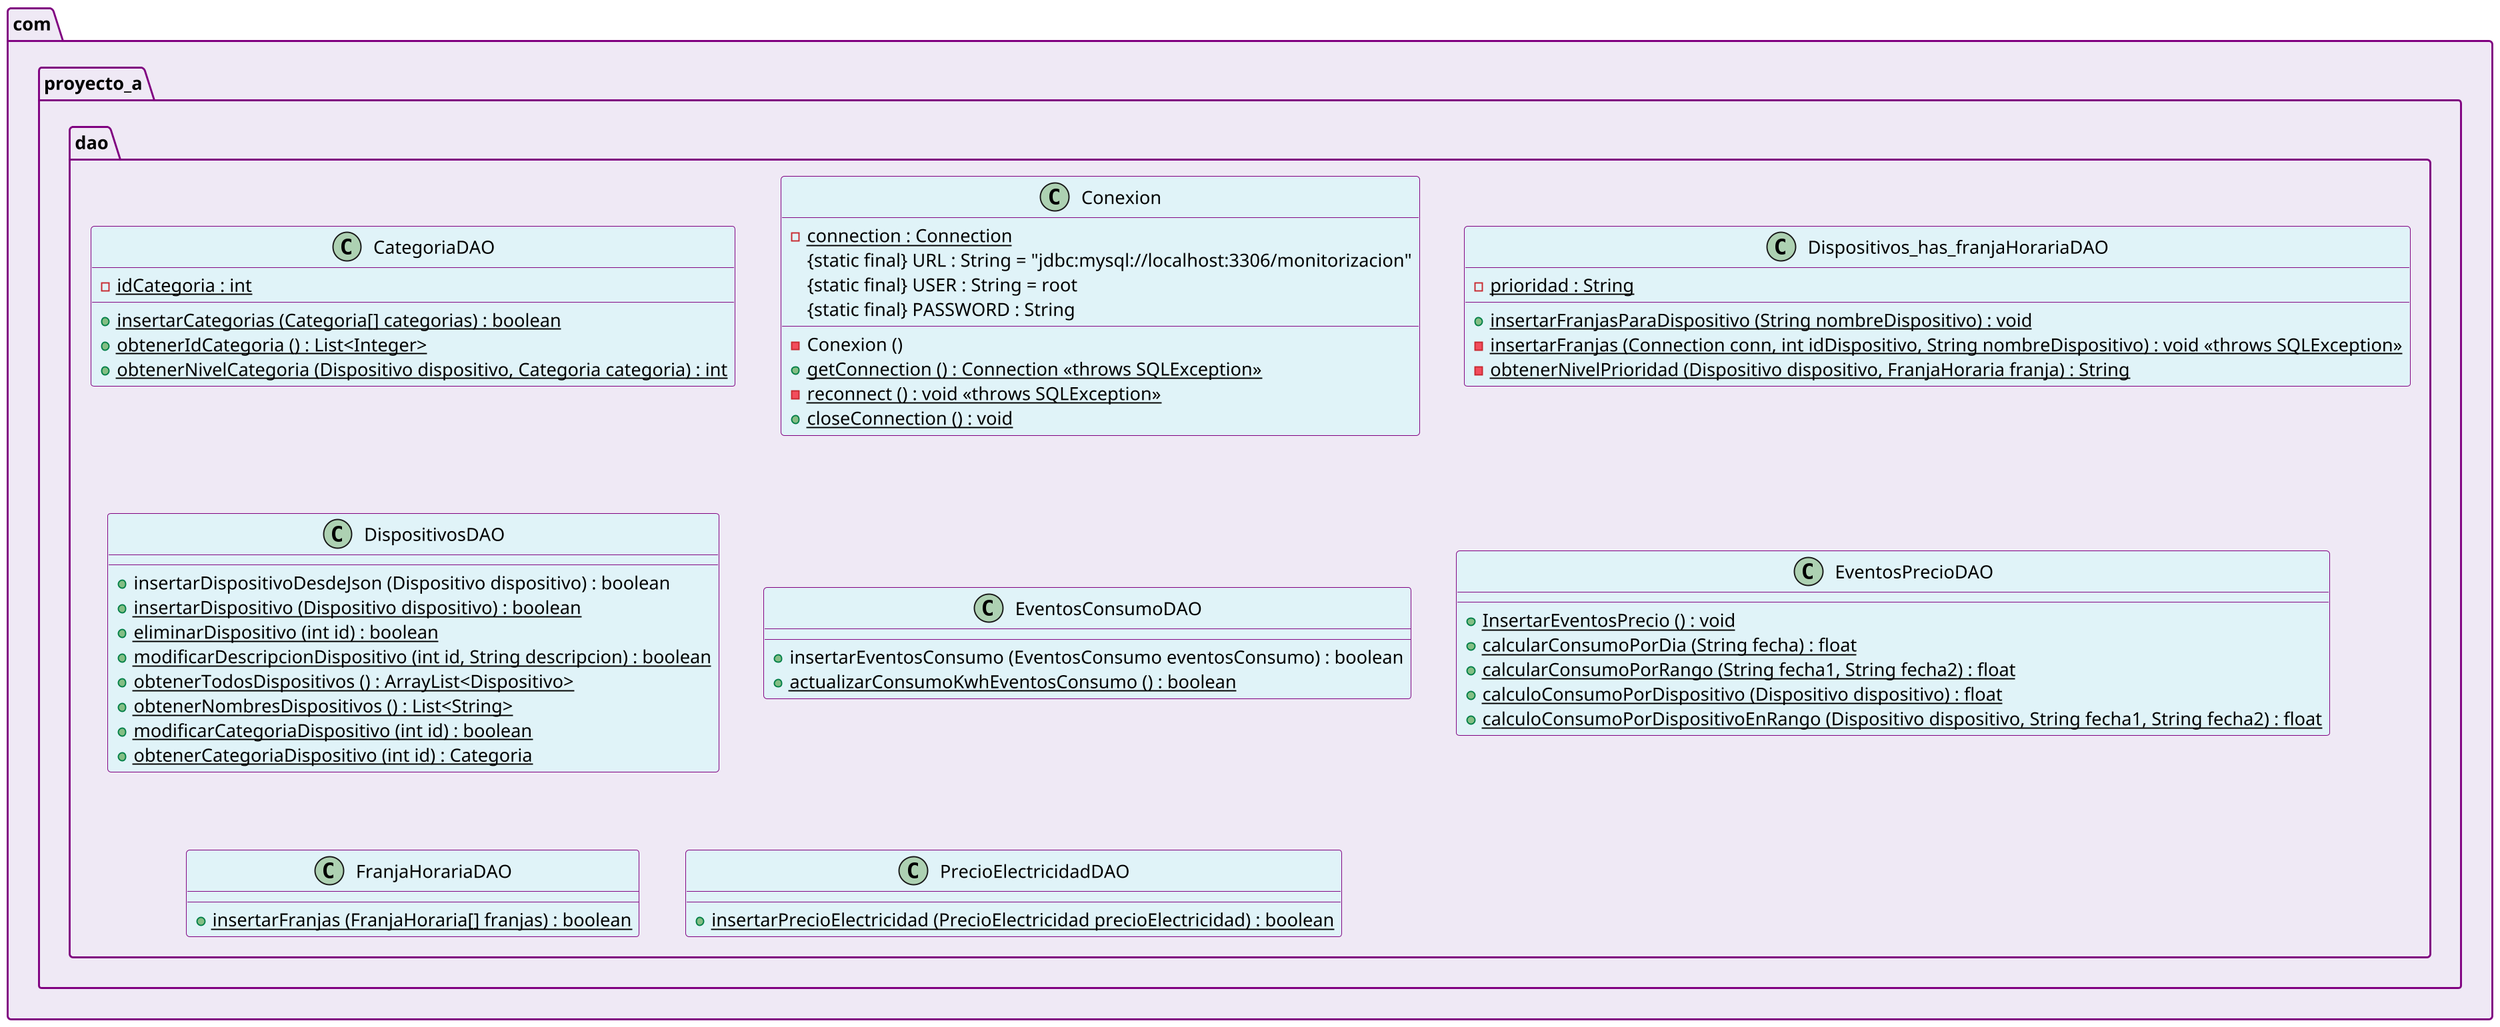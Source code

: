 @startuml

scale 1200 width
skinparam dpi 300
skinparam class {
    BackgroundColor #E0F3F8
    ArrowColor Black
    BorderColor Purple
    FontSize 15
    ClassFontSize 15
    AttributeFontSize 14 
}
skinparam package {
    BackgroundColor #EFE9F5
    ArrowColor Black
    BorderColor Purple   
}

class com.proyecto_a.dao.CategoriaDAO {
 - {static} idCategoria : int

 + {static} insertarCategorias (Categoria[] categorias) : boolean
 + {static} obtenerIdCategoria () : List<Integer>
 + {static} obtenerNivelCategoria (Dispositivo dispositivo, Categoria categoria) : int
 }

 class com.proyecto_a.dao.Conexion {
 - {static} connection : Connection
 {static final} URL : String = "jdbc:mysql://localhost:3306/monitorizacion"
 {static final} USER : String = root
 {static final} PASSWORD : String
 - Conexion ()
 + {static} getConnection () : Connection <<throws SQLException>>
 - {static} reconnect () : void <<throws SQLException>>
 + {static} closeConnection () : void
 }

 class com.proyecto_a.dao.Dispositivos_has_franjaHorariaDAO{
 - {static} prioridad : String
 + {static} insertarFranjasParaDispositivo (String nombreDispositivo) : void
 - {static} insertarFranjas (Connection conn, int idDispositivo, String nombreDispositivo) : void <<throws SQLException>>
 - {static} obtenerNivelPrioridad (Dispositivo dispositivo, FranjaHoraria franja) : String
 }

 class com.proyecto_a.dao.DispositivosDAO{
 + insertarDispositivoDesdeJson (Dispositivo dispositivo) : boolean
 + {static} insertarDispositivo (Dispositivo dispositivo) : boolean
 + {static} eliminarDispositivo (int id) : boolean
 + {static} modificarDescripcionDispositivo (int id, String descripcion) : boolean
 + {static} obtenerTodosDispositivos () : ArrayList<Dispositivo>
 + {static} obtenerNombresDispositivos () : List<String>
 + {static} modificarCategoriaDispositivo (int id) : boolean
 + {static} obtenerCategoriaDispositivo (int id) : Categoria
 }

 class com.proyecto_a.dao.EventosConsumoDAO{
 + insertarEventosConsumo (EventosConsumo eventosConsumo) : boolean
 + {static} actualizarConsumoKwhEventosConsumo () : boolean
 }

 class com.proyecto_a.dao.EventosPrecioDAO{
 + {static} InsertarEventosPrecio () : void
 + {static} calcularConsumoPorDia (String fecha) : float
 + {static} calcularConsumoPorRango (String fecha1, String fecha2) : float
 + {static} calculoConsumoPorDispositivo (Dispositivo dispositivo) : float
 + {static} calculoConsumoPorDispositivoEnRango (Dispositivo dispositivo, String fecha1, String fecha2) : float
 }

 class com.proyecto_a.dao.FranjaHorariaDAO{
 + {static} insertarFranjas (FranjaHoraria[] franjas) : boolean
 }

 class com.proyecto_a.dao.PrecioElectricidadDAO{
 + {static} insertarPrecioElectricidad (PrecioElectricidad precioElectricidad) : boolean
 }
 
@enduml
